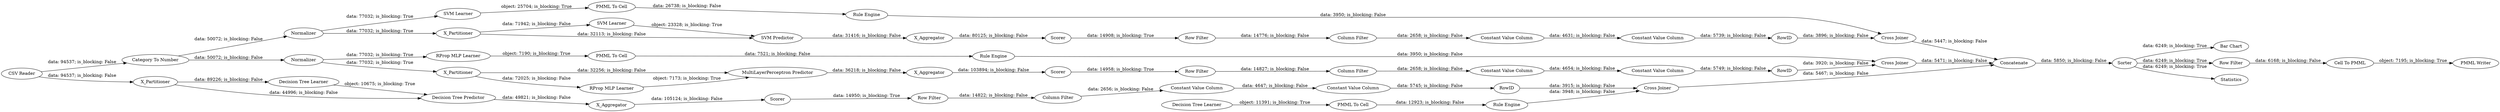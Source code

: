 digraph {
	"8916164331422183795_62" [label="CSV Reader"]
	"6513471800818252114_38" [label="Cross Joiner"]
	"-8781738498714794210_290" [label="Constant Value Column"]
	"-4699065697922627802_40" [label=Normalizer]
	"6513471800818252114_7" [label=X_Aggregator]
	"-8338174915009668619_38" [label="Cross Joiner"]
	"-6304498649050643840_33" [label="Decision Tree Learner"]
	"1528012372279516415_293" [label=RowID]
	"8916164331422183795_58" [label="Category To Number"]
	"6513471800818252114_39" [label=Normalizer]
	"-3682002274318956400_33" [label="SVM Learner"]
	"7165838637105721961_22" [label="PMML To Cell"]
	"8916164331422183795_59" [label="Bar Chart"]
	"1528012372279516415_294" [label="Column Filter"]
	"7053545781691717190_290" [label="Constant Value Column"]
	"-8338174915009668619_31" [label="Decision Tree Learner"]
	"7165838637105721961_34" [label="Rule Engine"]
	"1528012372279516415_9" [label="Row Filter"]
	"-3682002274318956400_34" [label="PMML To Cell"]
	"7165838637105721961_35" [label="RProp MLP Learner"]
	"6513471800818252114_2" [label=X_Partitioner]
	"7053545781691717190_294" [label="Column Filter"]
	"6513471800818252114_32" [label="MultiLayerPerceptron Predictor"]
	"6513471800818252114_31" [label="RProp MLP Learner"]
	"-4699065697922627802_31" [label="SVM Learner"]
	"7053545781691717190_292" [label="Constant Value Column"]
	"1528012372279516415_290" [label="Constant Value Column"]
	"-8781738498714794210_292" [label="Constant Value Column"]
	"-6304498649050643840_34" [label="Rule Engine"]
	"-8338174915009668619_2" [label=X_Partitioner]
	"8916164331422183795_52" [label=Sorter]
	"-3682002274318956400_35" [label="Rule Engine"]
	"8916164331422183795_53" [label="Row Filter"]
	"6513471800818252114_40" [label=Scorer]
	"-8781738498714794210_294" [label="Column Filter"]
	"-8338174915009668619_7" [label=X_Aggregator]
	"7053545781691717190_9" [label="Row Filter"]
	"8916164331422183795_60" [label=Concatenate]
	"-8338174915009668619_32" [label="Decision Tree Predictor"]
	"-4699065697922627802_41" [label=Scorer]
	"-8338174915009668619_39" [label=Scorer]
	"8916164331422183795_63" [label=Statistics]
	"-4699065697922627802_39" [label="Cross Joiner"]
	"8916164331422183795_54" [label="Cell To PMML"]
	"7053545781691717190_293" [label=RowID]
	"8916164331422183795_61" [label="PMML Writer"]
	"-8781738498714794210_293" [label=RowID]
	"1528012372279516415_292" [label="Constant Value Column"]
	"-8781738498714794210_9" [label="Row Filter"]
	"-4699065697922627802_32" [label="SVM Predictor"]
	"-6304498649050643840_28" [label="PMML To Cell"]
	"-4699065697922627802_7" [label=X_Aggregator]
	"-4699065697922627802_2" [label=X_Partitioner]
	"8916164331422183795_58" -> "6513471800818252114_39" [label="data: 50072; is_blocking: False"]
	"-8338174915009668619_39" -> "-8781738498714794210_9" [label="data: 14950; is_blocking: True"]
	"-3682002274318956400_34" -> "-3682002274318956400_35" [label="data: 26738; is_blocking: False"]
	"7053545781691717190_294" -> "7053545781691717190_290" [label="data: 2658; is_blocking: False"]
	"1528012372279516415_292" -> "1528012372279516415_293" [label="data: 5739; is_blocking: False"]
	"-8338174915009668619_38" -> "8916164331422183795_60" [label="data: 5467; is_blocking: False"]
	"8916164331422183795_60" -> "8916164331422183795_52" [label="data: 5850; is_blocking: False"]
	"6513471800818252114_39" -> "7165838637105721961_35" [label="data: 77032; is_blocking: True"]
	"7053545781691717190_9" -> "7053545781691717190_294" [label="data: 14827; is_blocking: False"]
	"7053545781691717190_293" -> "6513471800818252114_38" [label="data: 3920; is_blocking: False"]
	"1528012372279516415_290" -> "1528012372279516415_292" [label="data: 4631; is_blocking: False"]
	"1528012372279516415_294" -> "1528012372279516415_290" [label="data: 2658; is_blocking: False"]
	"-4699065697922627802_40" -> "-3682002274318956400_33" [label="data: 77032; is_blocking: True"]
	"-4699065697922627802_2" -> "-4699065697922627802_32" [label="data: 32113; is_blocking: False"]
	"-8338174915009668619_7" -> "-8338174915009668619_39" [label="data: 105124; is_blocking: False"]
	"-4699065697922627802_32" -> "-4699065697922627802_7" [label="data: 31416; is_blocking: False"]
	"-8781738498714794210_293" -> "-8338174915009668619_38" [label="data: 3915; is_blocking: False"]
	"6513471800818252114_39" -> "6513471800818252114_2" [label="data: 77032; is_blocking: True"]
	"-4699065697922627802_31" -> "-4699065697922627802_32" [label="object: 23328; is_blocking: True"]
	"6513471800818252114_40" -> "7053545781691717190_9" [label="data: 14958; is_blocking: True"]
	"6513471800818252114_38" -> "8916164331422183795_60" [label="data: 5471; is_blocking: False"]
	"-6304498649050643840_28" -> "-6304498649050643840_34" [label="data: 12923; is_blocking: False"]
	"8916164331422183795_52" -> "8916164331422183795_59" [label="data: 6249; is_blocking: True"]
	"-4699065697922627802_7" -> "-4699065697922627802_41" [label="data: 80125; is_blocking: False"]
	"-3682002274318956400_33" -> "-3682002274318956400_34" [label="object: 25704; is_blocking: True"]
	"-3682002274318956400_35" -> "-4699065697922627802_39" [label="data: 3950; is_blocking: False"]
	"7053545781691717190_290" -> "7053545781691717190_292" [label="data: 4654; is_blocking: False"]
	"8916164331422183795_52" -> "8916164331422183795_53" [label="data: 6249; is_blocking: True"]
	"-8338174915009668619_32" -> "-8338174915009668619_7" [label="data: 49821; is_blocking: False"]
	"7165838637105721961_22" -> "7165838637105721961_34" [label="data: 7521; is_blocking: False"]
	"-8781738498714794210_294" -> "-8781738498714794210_290" [label="data: 2656; is_blocking: False"]
	"-8781738498714794210_9" -> "-8781738498714794210_294" [label="data: 14822; is_blocking: False"]
	"-6304498649050643840_34" -> "-8338174915009668619_38" [label="data: 3948; is_blocking: False"]
	"6513471800818252114_32" -> "6513471800818252114_7" [label="data: 36218; is_blocking: False"]
	"8916164331422183795_52" -> "8916164331422183795_63" [label="data: 6249; is_blocking: True"]
	"7053545781691717190_292" -> "7053545781691717190_293" [label="data: 5749; is_blocking: False"]
	"-8781738498714794210_290" -> "-8781738498714794210_292" [label="data: 4647; is_blocking: False"]
	"-8338174915009668619_2" -> "-8338174915009668619_32" [label="data: 44996; is_blocking: False"]
	"6513471800818252114_7" -> "6513471800818252114_40" [label="data: 103894; is_blocking: False"]
	"7165838637105721961_34" -> "6513471800818252114_38" [label="data: 3950; is_blocking: False"]
	"-6304498649050643840_33" -> "-6304498649050643840_28" [label="object: 11391; is_blocking: True"]
	"6513471800818252114_31" -> "6513471800818252114_32" [label="object: 7173; is_blocking: True"]
	"-4699065697922627802_40" -> "-4699065697922627802_2" [label="data: 77032; is_blocking: True"]
	"-4699065697922627802_41" -> "1528012372279516415_9" [label="data: 14908; is_blocking: True"]
	"-4699065697922627802_39" -> "8916164331422183795_60" [label="data: 5447; is_blocking: False"]
	"8916164331422183795_53" -> "8916164331422183795_54" [label="data: 6168; is_blocking: False"]
	"-8338174915009668619_31" -> "-8338174915009668619_32" [label="object: 10675; is_blocking: True"]
	"6513471800818252114_2" -> "6513471800818252114_31" [label="data: 72025; is_blocking: False"]
	"-8781738498714794210_292" -> "-8781738498714794210_293" [label="data: 5745; is_blocking: False"]
	"7165838637105721961_35" -> "7165838637105721961_22" [label="object: 7190; is_blocking: True"]
	"6513471800818252114_2" -> "6513471800818252114_32" [label="data: 32256; is_blocking: False"]
	"8916164331422183795_54" -> "8916164331422183795_61" [label="object: 7195; is_blocking: True"]
	"8916164331422183795_58" -> "-4699065697922627802_40" [label="data: 50072; is_blocking: False"]
	"8916164331422183795_62" -> "8916164331422183795_58" [label="data: 94537; is_blocking: False"]
	"8916164331422183795_62" -> "-8338174915009668619_2" [label="data: 94537; is_blocking: False"]
	"-4699065697922627802_2" -> "-4699065697922627802_31" [label="data: 71942; is_blocking: False"]
	"-8338174915009668619_2" -> "-8338174915009668619_31" [label="data: 89226; is_blocking: False"]
	"1528012372279516415_9" -> "1528012372279516415_294" [label="data: 14776; is_blocking: False"]
	"1528012372279516415_293" -> "-4699065697922627802_39" [label="data: 3896; is_blocking: False"]
	rankdir=LR
}
